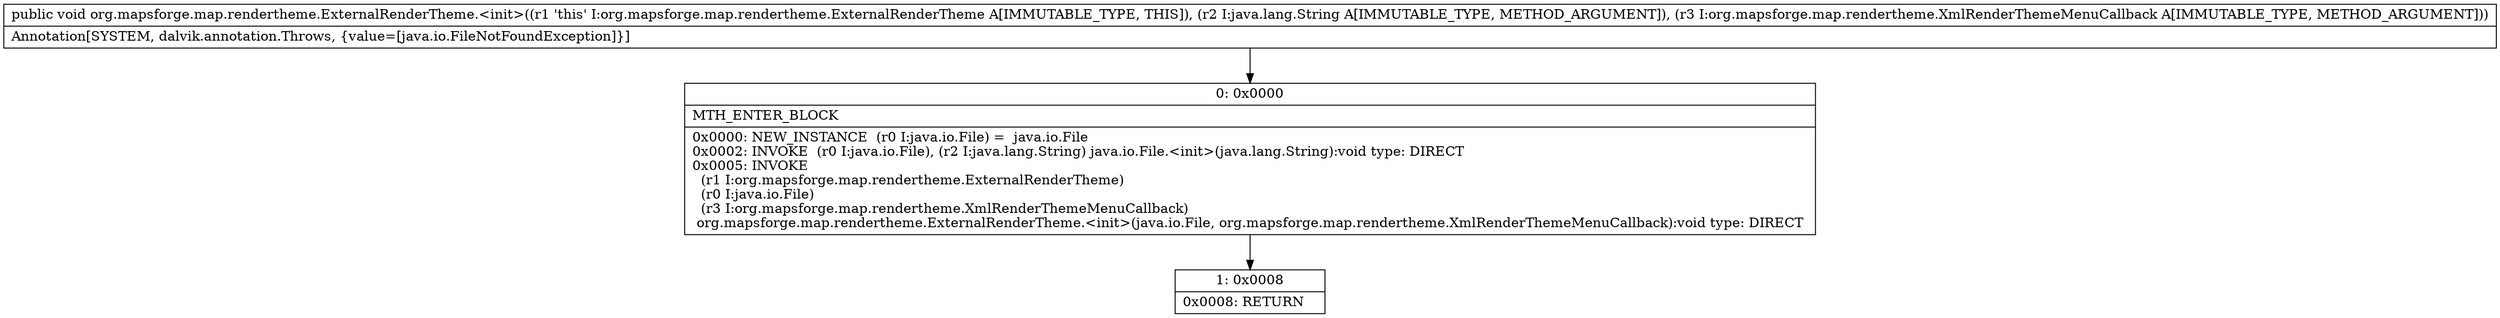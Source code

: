 digraph "CFG fororg.mapsforge.map.rendertheme.ExternalRenderTheme.\<init\>(Ljava\/lang\/String;Lorg\/mapsforge\/map\/rendertheme\/XmlRenderThemeMenuCallback;)V" {
Node_0 [shape=record,label="{0\:\ 0x0000|MTH_ENTER_BLOCK\l|0x0000: NEW_INSTANCE  (r0 I:java.io.File) =  java.io.File \l0x0002: INVOKE  (r0 I:java.io.File), (r2 I:java.lang.String) java.io.File.\<init\>(java.lang.String):void type: DIRECT \l0x0005: INVOKE  \l  (r1 I:org.mapsforge.map.rendertheme.ExternalRenderTheme)\l  (r0 I:java.io.File)\l  (r3 I:org.mapsforge.map.rendertheme.XmlRenderThemeMenuCallback)\l org.mapsforge.map.rendertheme.ExternalRenderTheme.\<init\>(java.io.File, org.mapsforge.map.rendertheme.XmlRenderThemeMenuCallback):void type: DIRECT \l}"];
Node_1 [shape=record,label="{1\:\ 0x0008|0x0008: RETURN   \l}"];
MethodNode[shape=record,label="{public void org.mapsforge.map.rendertheme.ExternalRenderTheme.\<init\>((r1 'this' I:org.mapsforge.map.rendertheme.ExternalRenderTheme A[IMMUTABLE_TYPE, THIS]), (r2 I:java.lang.String A[IMMUTABLE_TYPE, METHOD_ARGUMENT]), (r3 I:org.mapsforge.map.rendertheme.XmlRenderThemeMenuCallback A[IMMUTABLE_TYPE, METHOD_ARGUMENT]))  | Annotation[SYSTEM, dalvik.annotation.Throws, \{value=[java.io.FileNotFoundException]\}]\l}"];
MethodNode -> Node_0;
Node_0 -> Node_1;
}

